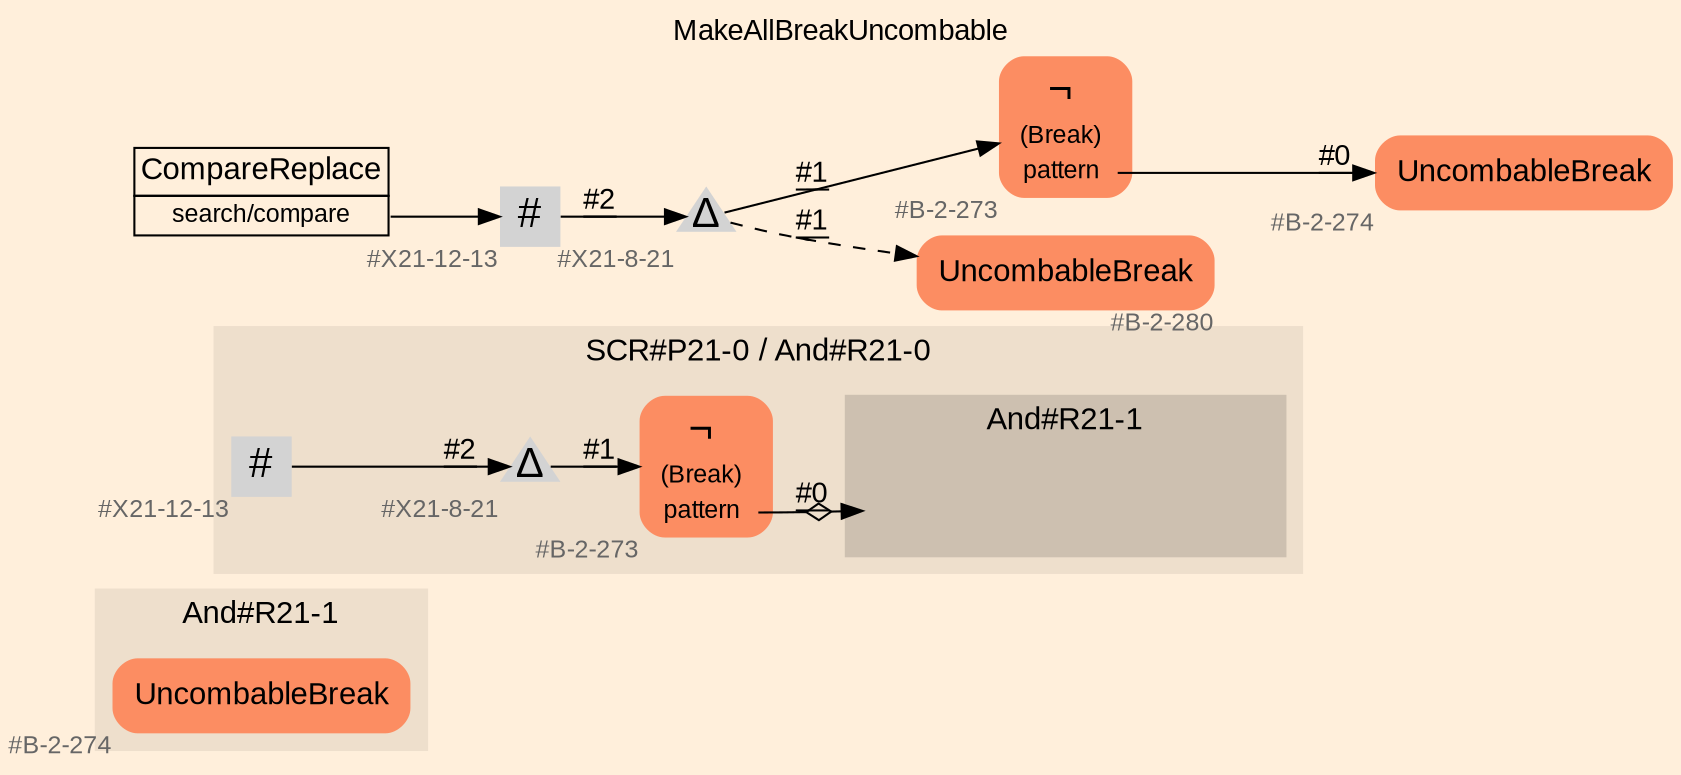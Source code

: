 digraph "MakeAllBreakUncombable" {
label = "MakeAllBreakUncombable"
labelloc = t
graph [
    rankdir = "LR"
    ranksep = 0.3
    bgcolor = antiquewhite1
    color = black
    fontcolor = black
    fontname = "Arial"
];
node [
    fontname = "Arial"
];
edge [
    fontname = "Arial"
];

// -------------------- figure And#R21-1 --------------------
// -------- region And#R21-1 ----------
subgraph "clusterAnd#R21-1" {
    label = "And#R21-1"
    style = "filled"
    color = antiquewhite2
    fontsize = "15"
    // -------- block And#R21-1/#B-2-274 ----------
    "And#R21-1/#B-2-274" [
        fillcolor = "/set28/2"
        xlabel = "#B-2-274"
        fontsize = "12"
        fontcolor = grey40
        shape = "plaintext"
        label = <<TABLE BORDER="0" CELLBORDER="0" CELLSPACING="0">
         <TR><TD><FONT COLOR="black" POINT-SIZE="15">UncombableBreak</FONT></TD></TR>
        </TABLE>>
        style = "rounded,filled"
    ];
    
}


// -------------------- figure And#R21-0 --------------------
// -------- region And#R21-0 ----------
subgraph "clusterAnd#R21-0" {
    label = "SCR#P21-0 / And#R21-0"
    style = "filled"
    color = antiquewhite2
    fontsize = "15"
    // -------- block And#R21-0/#X21-12-13 ----------
    "And#R21-0/#X21-12-13" [
        xlabel = "#X21-12-13"
        fontsize = "12"
        fontcolor = grey40
        shape = "square"
        label = <<FONT COLOR="black" POINT-SIZE="20">#</FONT>>
        style = "filled"
        penwidth = 0.0
        fixedsize = true
        width = 0.4
        height = 0.4
    ];
    
    // -------- block And#R21-0/#X21-8-21 ----------
    "And#R21-0/#X21-8-21" [
        xlabel = "#X21-8-21"
        fontsize = "12"
        fontcolor = grey40
        shape = "triangle"
        label = <<FONT COLOR="black" POINT-SIZE="20">Δ</FONT>>
        style = "filled"
        penwidth = 0.0
        fixedsize = true
        width = 0.4
        height = 0.4
    ];
    
    // -------- block And#R21-0/#B-2-273 ----------
    "And#R21-0/#B-2-273" [
        fillcolor = "/set28/2"
        xlabel = "#B-2-273"
        fontsize = "12"
        fontcolor = grey40
        shape = "plaintext"
        label = <<TABLE BORDER="0" CELLBORDER="0" CELLSPACING="0">
         <TR><TD><FONT COLOR="black" POINT-SIZE="20">¬</FONT></TD></TR>
         <TR><TD><FONT COLOR="black" POINT-SIZE="12">(Break)</FONT></TD><TD PORT="port0"></TD></TR>
         <TR><TD><FONT COLOR="black" POINT-SIZE="12">pattern</FONT></TD><TD PORT="port1"></TD></TR>
        </TABLE>>
        style = "rounded,filled"
    ];
    
    // -------- region And#R21-0/And#R21-1 ----------
    subgraph "clusterAnd#R21-0/And#R21-1" {
        label = "And#R21-1"
        style = "filled"
        color = antiquewhite3
        fontsize = "15"
        // -------- block And#R21-0/And#R21-1/#B-2-274 ----------
        "And#R21-0/And#R21-1/#B-2-274" [
            fillcolor = "/set28/2"
            xlabel = "#B-2-274"
            fontsize = "12"
            fontcolor = grey40
            shape = "none"
            style = "invisible"
        ];
        
    }
    
}

"And#R21-0/#X21-12-13" -> "And#R21-0/#X21-8-21" [
    label = "#2"
    decorate = true
    color = black
    fontcolor = black
];

"And#R21-0/#X21-8-21" -> "And#R21-0/#B-2-273" [
    label = "#1"
    decorate = true
    color = black
    fontcolor = black
];

"And#R21-0/#B-2-273":port1 -> "And#R21-0/And#R21-1/#B-2-274" [
    arrowhead="normalnoneodiamond"
    label = "#0"
    decorate = true
    color = black
    fontcolor = black
];


// -------------------- transformation figure --------------------
// -------- block CR#X21-10-21 ----------
"CR#X21-10-21" [
    fillcolor = antiquewhite1
    fontsize = "12"
    fontcolor = grey40
    shape = "plaintext"
    label = <<TABLE BORDER="0" CELLBORDER="1" CELLSPACING="0">
     <TR><TD><FONT COLOR="black" POINT-SIZE="15">CompareReplace</FONT></TD></TR>
     <TR><TD PORT="port0"><FONT COLOR="black" POINT-SIZE="12">search/compare</FONT></TD></TR>
    </TABLE>>
    style = "filled"
    color = black
];

// -------- block #X21-12-13 ----------
"#X21-12-13" [
    xlabel = "#X21-12-13"
    fontsize = "12"
    fontcolor = grey40
    shape = "square"
    label = <<FONT COLOR="black" POINT-SIZE="20">#</FONT>>
    style = "filled"
    penwidth = 0.0
    fixedsize = true
    width = 0.4
    height = 0.4
];

// -------- block #X21-8-21 ----------
"#X21-8-21" [
    xlabel = "#X21-8-21"
    fontsize = "12"
    fontcolor = grey40
    shape = "triangle"
    label = <<FONT COLOR="black" POINT-SIZE="20">Δ</FONT>>
    style = "filled"
    penwidth = 0.0
    fixedsize = true
    width = 0.4
    height = 0.4
];

// -------- block #B-2-273 ----------
"#B-2-273" [
    fillcolor = "/set28/2"
    xlabel = "#B-2-273"
    fontsize = "12"
    fontcolor = grey40
    shape = "plaintext"
    label = <<TABLE BORDER="0" CELLBORDER="0" CELLSPACING="0">
     <TR><TD><FONT COLOR="black" POINT-SIZE="20">¬</FONT></TD></TR>
     <TR><TD><FONT COLOR="black" POINT-SIZE="12">(Break)</FONT></TD><TD PORT="port0"></TD></TR>
     <TR><TD><FONT COLOR="black" POINT-SIZE="12">pattern</FONT></TD><TD PORT="port1"></TD></TR>
    </TABLE>>
    style = "rounded,filled"
];

// -------- block #B-2-274 ----------
"#B-2-274" [
    fillcolor = "/set28/2"
    xlabel = "#B-2-274"
    fontsize = "12"
    fontcolor = grey40
    shape = "plaintext"
    label = <<TABLE BORDER="0" CELLBORDER="0" CELLSPACING="0">
     <TR><TD><FONT COLOR="black" POINT-SIZE="15">UncombableBreak</FONT></TD></TR>
    </TABLE>>
    style = "rounded,filled"
];

// -------- block #B-2-280 ----------
"#B-2-280" [
    fillcolor = "/set28/2"
    xlabel = "#B-2-280"
    fontsize = "12"
    fontcolor = grey40
    shape = "plaintext"
    label = <<TABLE BORDER="0" CELLBORDER="0" CELLSPACING="0">
     <TR><TD><FONT COLOR="black" POINT-SIZE="15">UncombableBreak</FONT></TD></TR>
    </TABLE>>
    style = "rounded,filled"
];

"CR#X21-10-21":port0 -> "#X21-12-13" [
    label = ""
    decorate = true
    color = black
    fontcolor = black
];

"#X21-12-13" -> "#X21-8-21" [
    label = "#2"
    decorate = true
    color = black
    fontcolor = black
];

"#X21-8-21" -> "#B-2-273" [
    label = "#1"
    decorate = true
    color = black
    fontcolor = black
];

"#X21-8-21" -> "#B-2-280" [
    style="dashed"
    label = "#1"
    decorate = true
    color = black
    fontcolor = black
];

"#B-2-273":port1 -> "#B-2-274" [
    label = "#0"
    decorate = true
    color = black
    fontcolor = black
];


}
